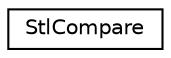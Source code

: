 digraph "Graphical Class Hierarchy"
{
  edge [fontname="Helvetica",fontsize="10",labelfontname="Helvetica",labelfontsize="10"];
  node [fontname="Helvetica",fontsize="10",shape=record];
  rankdir="LR";
  Node1 [label="StlCompare",height=0.2,width=0.4,color="black", fillcolor="white", style="filled",URL="$class_stl_compare.html"];
}
